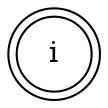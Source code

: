 digraph {   
    node [shape = doublecircle, color = black] i ;
    node [shape = circle];
    node [color= black];
    i;	
}